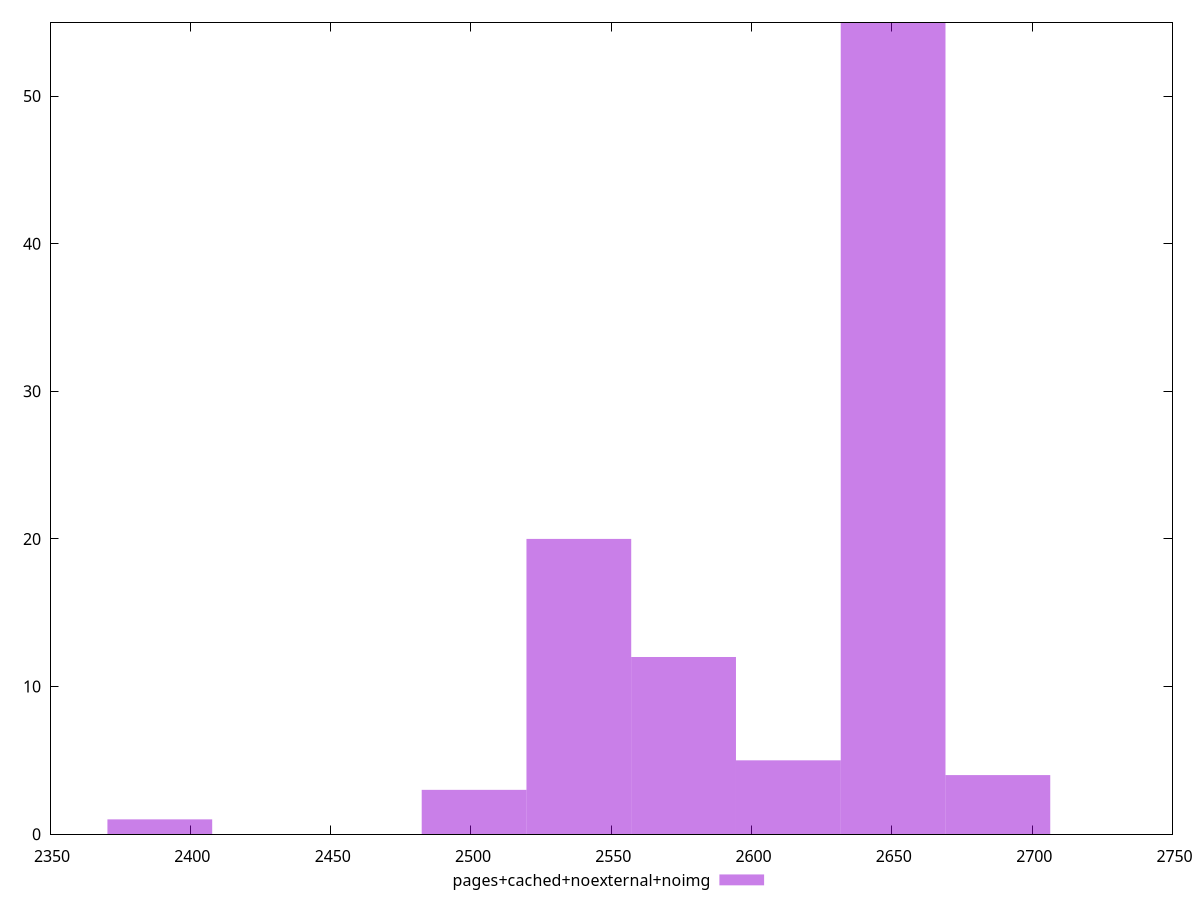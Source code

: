 $_pagesCachedNoexternalNoimg <<EOF
2575.779243261528 12
2538.4491093012157 20
2650.439511182152 55
2613.1093772218396 5
2687.7696451424636 4
2501.118975340904 3
2389.128573459968 1
EOF
set key outside below
set terminal pngcairo
set output "report_00004_2020-11-02T20-21-41.718Z/speed-index/pages+cached+noexternal+noimg//raw_hist.png"
set yrange [0:55]
set boxwidth 37.330133960312
set style fill transparent solid 0.5 noborder
plot $_pagesCachedNoexternalNoimg title "pages+cached+noexternal+noimg" with boxes ,